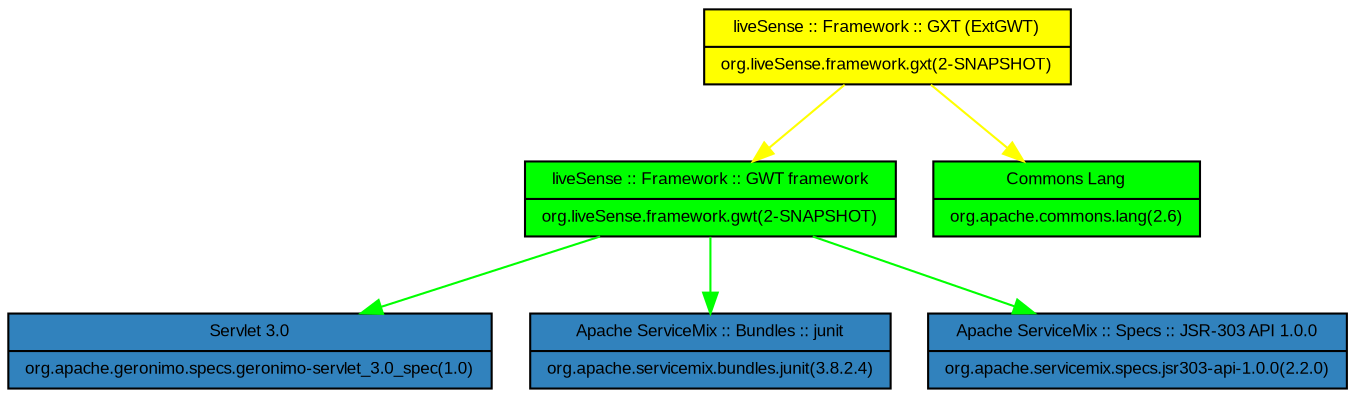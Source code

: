 digraph {
	node[shape=record, fontname="Arial", fontsize=8]node [style=filled, fillcolor=yellow, label= "{liveSense :: Framework :: GXT (ExtGWT) | org.liveSense.framework.gxt(2-SNAPSHOT)}"] org_liveSense_framework_gxt;
node [style=filled, fillcolor=green, label= "{liveSense :: Framework :: GWT framework | org.liveSense.framework.gwt(2-SNAPSHOT)}"] org_liveSense_framework_gwt;
node [style=filled, fillcolor=green, label= "{Commons Lang | org.apache.commons.lang(2.6)}"] org_apache_commons_lang;
node [style=filled, fillcolor="/blues3/3", label= "{Servlet 3.0 | org.apache.geronimo.specs.geronimo-servlet_3.0_spec(1.0)}"] org_apache_geronimo_specs_geronimo_servlet_3_0_spec;
node [style=filled, fillcolor="/blues3/3", label= "{Apache ServiceMix :: Bundles :: junit | org.apache.servicemix.bundles.junit(3.8.2.4)}"] org_apache_servicemix_bundles_junit;
node [style=filled, fillcolor="/blues3/3", label= "{Apache ServiceMix :: Specs :: JSR-303 API 1.0.0 | org.apache.servicemix.specs.jsr303-api-1.0.0(2.2.0)}"] org_apache_servicemix_specs_jsr303_api_1_0_0;
org_liveSense_framework_gxt -> org_liveSense_framework_gwt [color=yellow];
org_liveSense_framework_gxt -> org_apache_commons_lang [color=yellow];
org_liveSense_framework_gwt -> org_apache_geronimo_specs_geronimo_servlet_3_0_spec [color=green];
org_liveSense_framework_gwt -> org_apache_servicemix_bundles_junit [color=green];
org_liveSense_framework_gwt -> org_apache_servicemix_specs_jsr303_api_1_0_0 [color=green];
{rank=same;org_liveSense_framework_gwt;org_apache_commons_lang;};}

